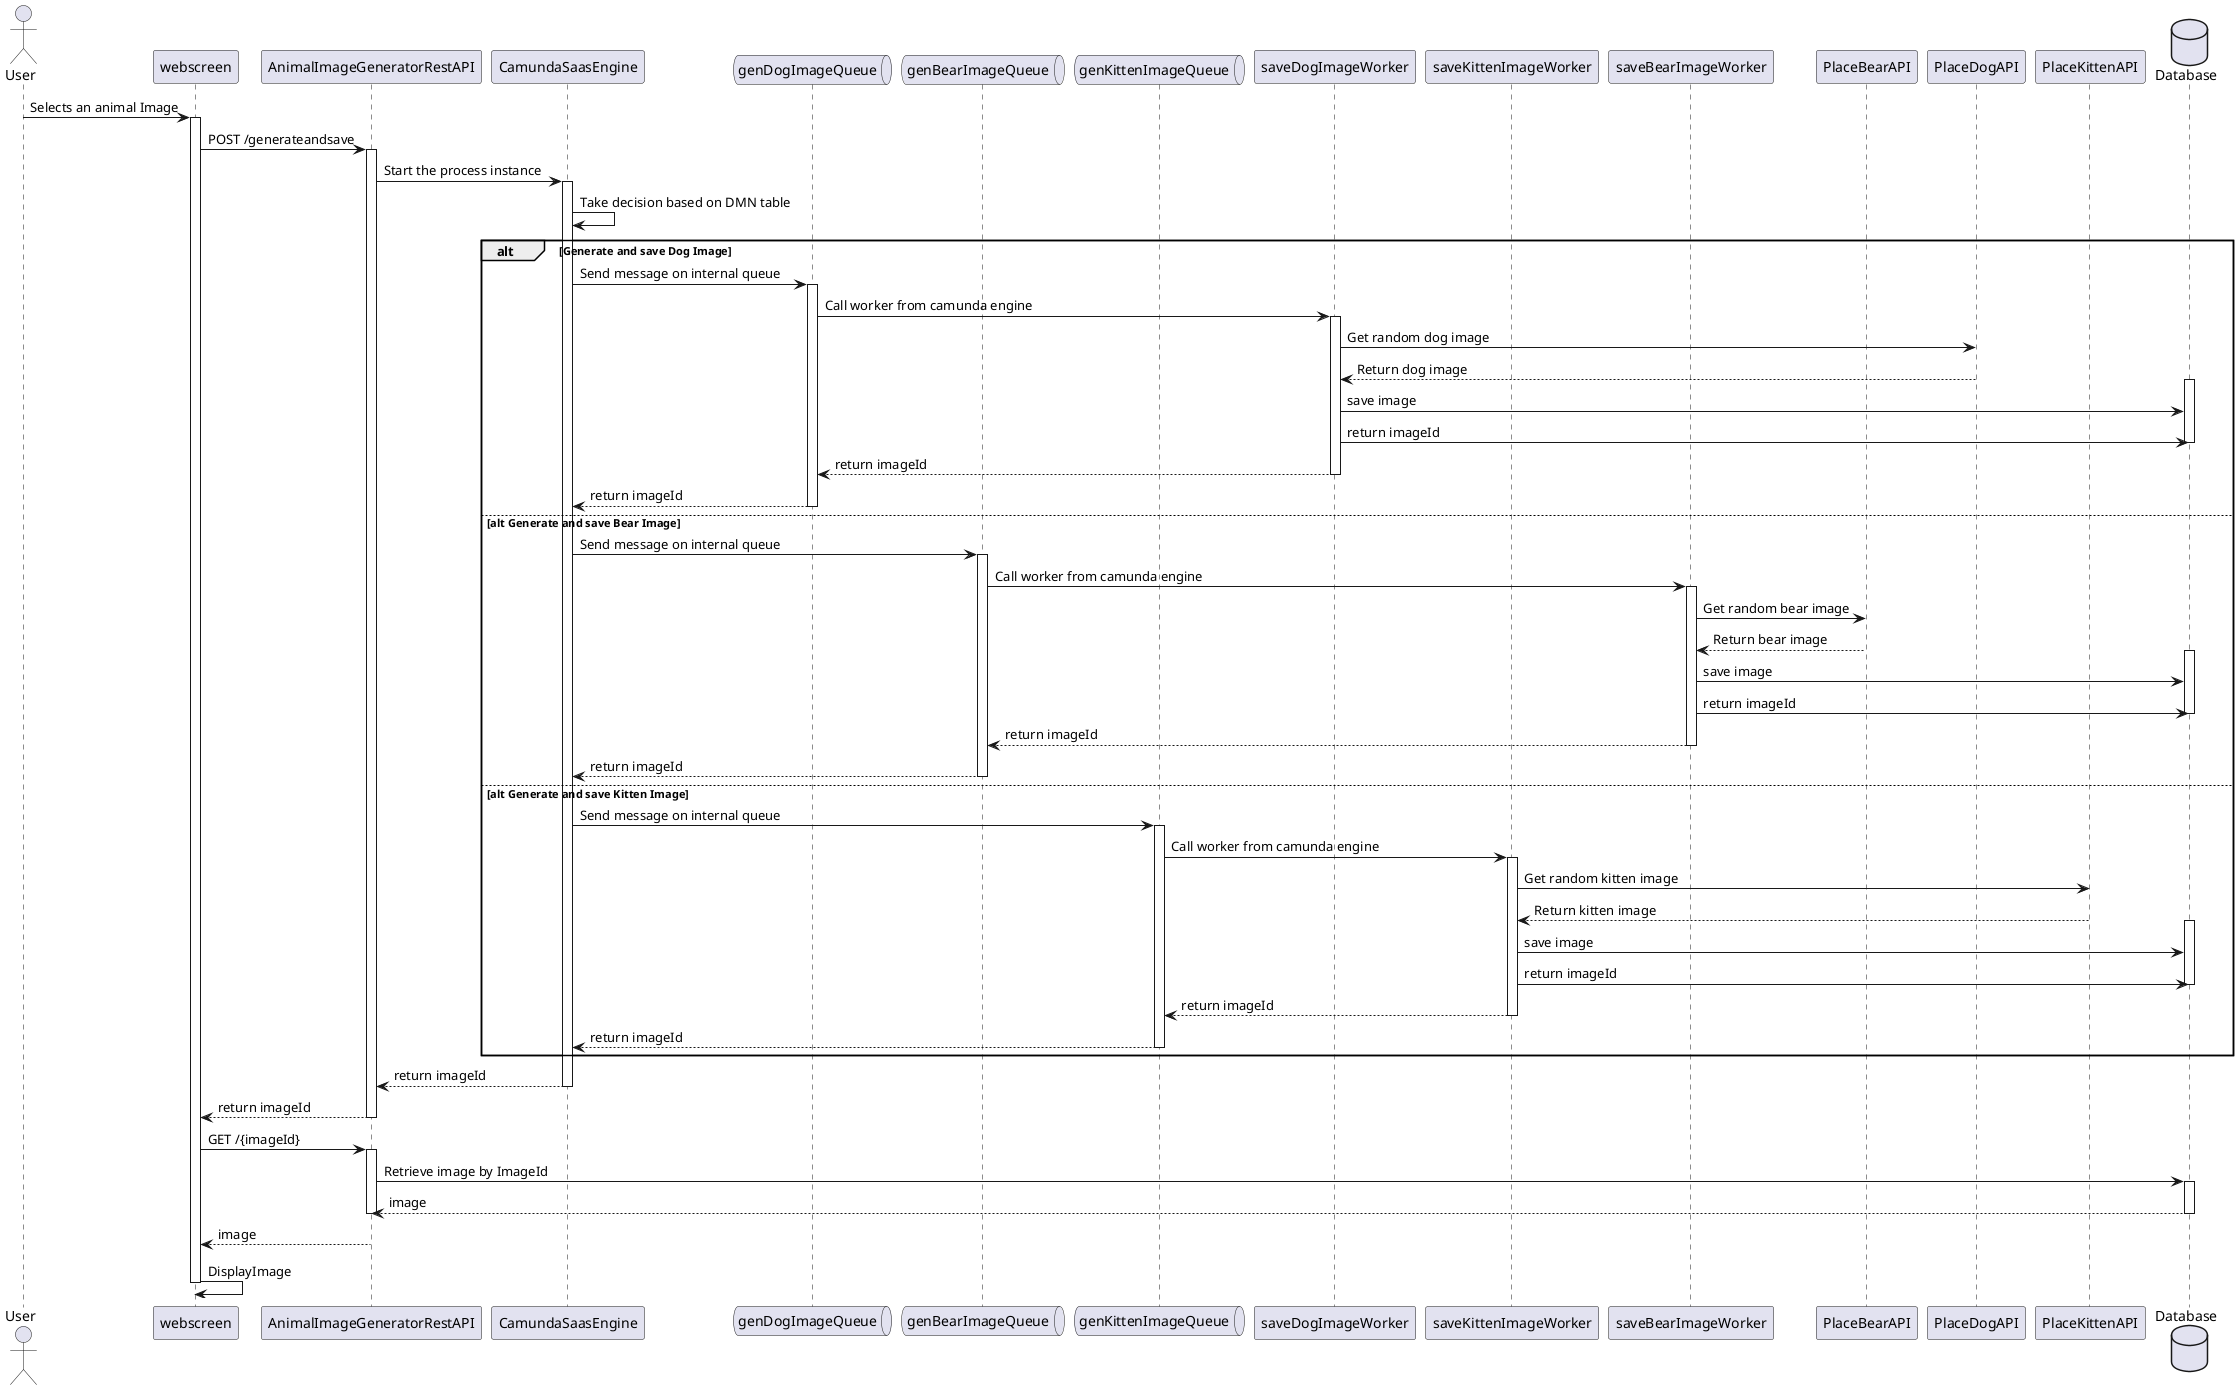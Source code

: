 @startuml
actor User as User
participant webscreen as webscreen
participant AnimalImageGeneratorRestAPI as AnimalImageGeneratorRestAPI
participant CamundaSaasEngine as camundaSaasEngine
queue genDogImageQueue as genDogImageQueue
queue genBearImageQueue as genBearImageQueue
queue genKittenImageQueue as genKittenImageQueue
participant saveDogImageWorker as saveDogImageWorker
participant saveKittenImageWorker as saveKittenImageWorker
participant saveBearImageWorker as saveBearImageWorker
participant PlaceBearAPI as PlaceBearAPI
participant PlaceDogAPI as PlaceDogAPI
participant PlaceKittenAPI as PlaceKittenAPI
database Database as MongoDB

User -> webscreen: Selects an animal Image
activate webscreen
webscreen-> AnimalImageGeneratorRestAPI: POST /generateandsave
    activate AnimalImageGeneratorRestAPI
    AnimalImageGeneratorRestAPI -> camundaSaasEngine: Start the process instance
        activate camundaSaasEngine
        camundaSaasEngine -> camundaSaasEngine: Take decision based on DMN table
        alt Generate and save Dog Image
            camundaSaasEngine -> genDogImageQueue: Send message on internal queue
            activate genDogImageQueue
                genDogImageQueue -> saveDogImageWorker: Call worker from camunda engine
                    activate saveDogImageWorker
                        saveDogImageWorker -> PlaceDogAPI: Get random dog image
                        saveDogImageWorker <-- PlaceDogAPI: Return dog image
                        activate MongoDB
                            saveDogImageWorker -> MongoDB: save image
                            saveDogImageWorker -> MongoDB: return imageId
                        deactivate MongoDB    
                        genDogImageQueue <-- saveDogImageWorker: return imageId
                    deactivate saveDogImageWorker
                camundaSaasEngine <-- genDogImageQueue: return imageId
            deactivate genDogImageQueue

        else alt Generate and save Bear Image
            camundaSaasEngine -> genBearImageQueue: Send message on internal queue
            activate genBearImageQueue
                genBearImageQueue -> saveBearImageWorker: Call worker from camunda engine
                    activate saveBearImageWorker
                        saveBearImageWorker -> PlaceBearAPI: Get random bear image
                        saveBearImageWorker <-- PlaceBearAPI: Return bear image
                        activate MongoDB
                            saveBearImageWorker -> MongoDB: save image
                            saveBearImageWorker -> MongoDB: return imageId
                        deactivate MongoDB
                        genBearImageQueue <-- saveBearImageWorker: return imageId
                    deactivate saveBearImageWorker
                camundaSaasEngine <-- genBearImageQueue: return imageId 
            deactivate genBearImageQueue
             
        else alt Generate and save Kitten Image
            camundaSaasEngine -> genKittenImageQueue: Send message on internal queue
            activate genKittenImageQueue
                genKittenImageQueue -> saveKittenImageWorker: Call worker from camunda engine
                    activate saveKittenImageWorker
                        saveKittenImageWorker -> PlaceKittenAPI: Get random kitten image
                        saveKittenImageWorker <-- PlaceKittenAPI: Return kitten image
                        activate MongoDB
                            saveKittenImageWorker -> MongoDB: save image
                            saveKittenImageWorker -> MongoDB: return imageId
                        deactivate MongoDB
                        genKittenImageQueue <-- saveKittenImageWorker: return imageId
                    deactivate saveKittenImageWorker
                camundaSaasEngine <-- genKittenImageQueue: return imageId
            deactivate genKittenImageQueue
        end
        AnimalImageGeneratorRestAPI <-- camundaSaasEngine: return imageId
        deactivate camundaSaasEngine
        webscreen<-- AnimalImageGeneratorRestAPI: return imageId
    deactivate AnimalImageGeneratorRestAPI
webscreen-> AnimalImageGeneratorRestAPI: GET /{imageId}
    activate AnimalImageGeneratorRestAPI
        AnimalImageGeneratorRestAPI -> MongoDB: Retrieve image by ImageId
            activate MongoDB
            AnimalImageGeneratorRestAPI <-- MongoDB: image
            deactivate MongoDB
    deactivate AnimalImageGeneratorRestAPI
webscreen<-- AnimalImageGeneratorRestAPI: image
webscreen -> webscreen: DisplayImage 
deactivate webscreen
@enduml